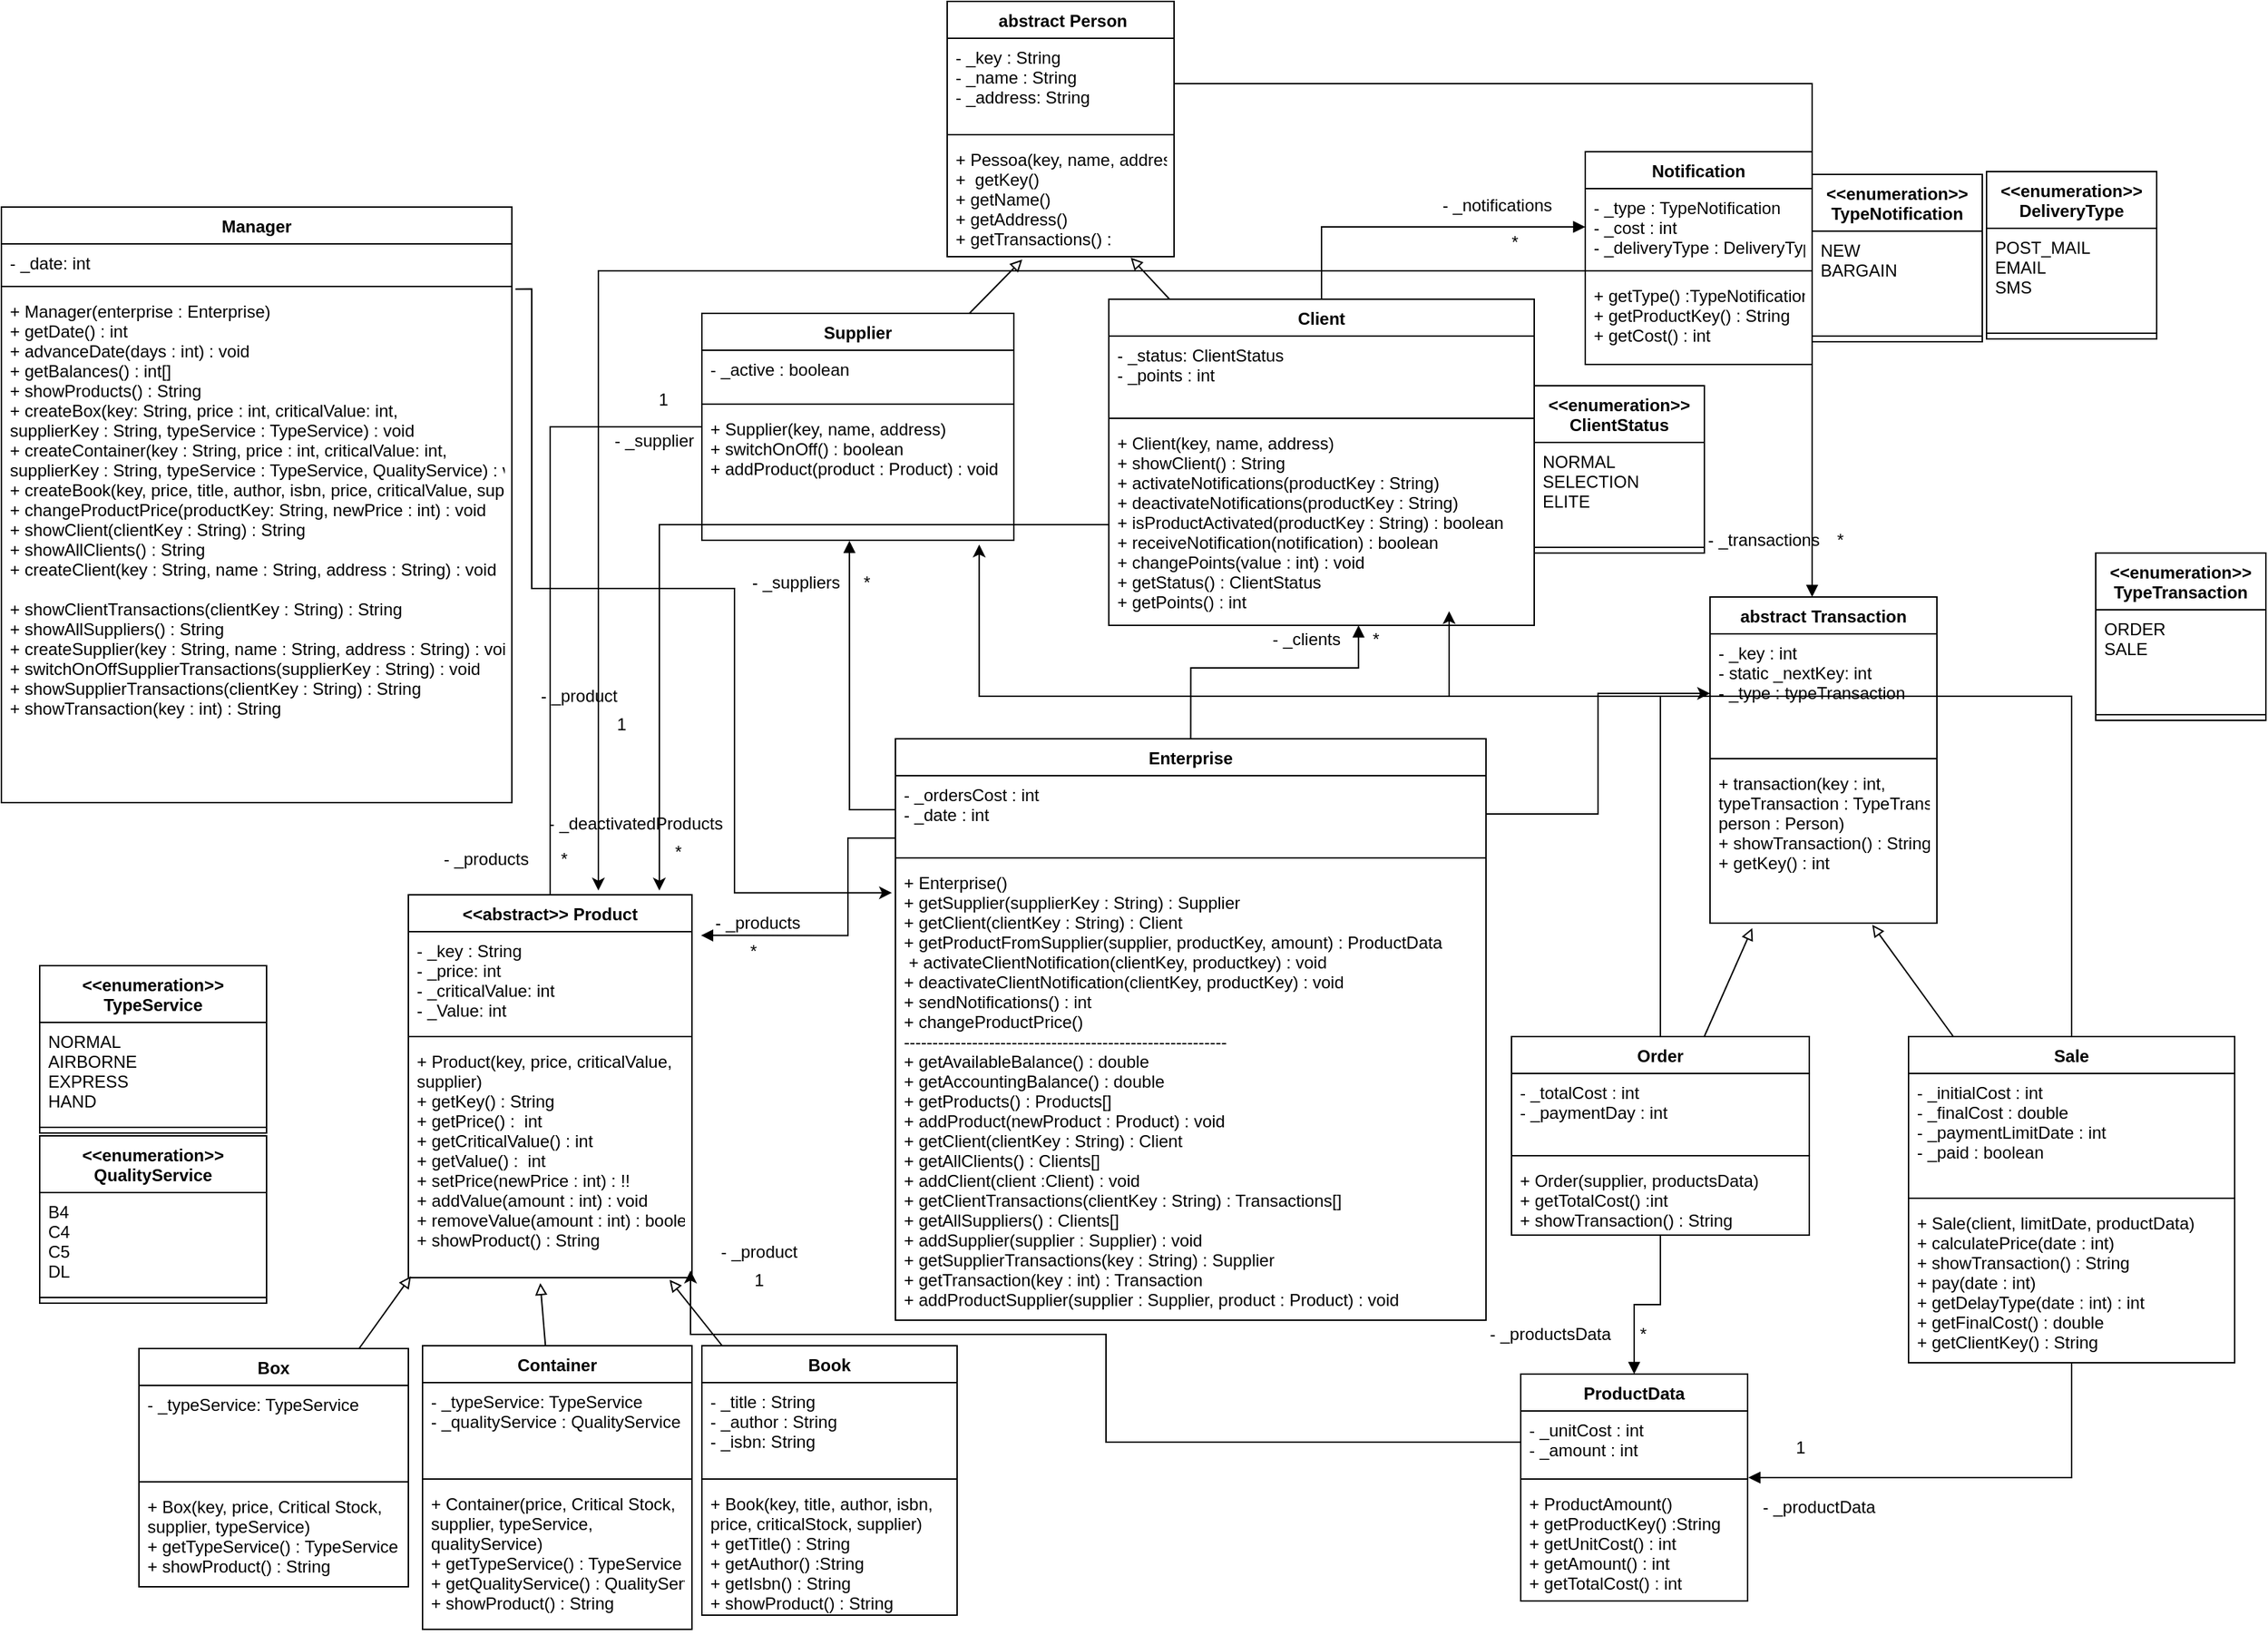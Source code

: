 <mxfile version="13.7.9" type="device"><diagram id="EQYF4I1X4P1AUObNPJkk" name="Page-1"><mxGraphModel dx="1808" dy="567" grid="1" gridSize="10" guides="1" tooltips="1" connect="1" arrows="1" fold="1" page="1" pageScale="1" pageWidth="827" pageHeight="1169" math="0" shadow="0"><root><mxCell id="0"/><mxCell id="1" parent="0"/><mxCell id="3t7KRFjinpWpxbeaoiPz-17" style="rounded=0;orthogonalLoop=1;jettySize=auto;html=1;entryX=0.009;entryY=0.994;entryDx=0;entryDy=0;entryPerimeter=0;endArrow=block;endFill=0;" parent="1" source="3t7KRFjinpWpxbeaoiPz-5" target="3t7KRFjinpWpxbeaoiPz-4" edge="1"><mxGeometry relative="1" as="geometry"/></mxCell><mxCell id="3t7KRFjinpWpxbeaoiPz-18" style="edgeStyle=none;rounded=0;orthogonalLoop=1;jettySize=auto;html=1;endArrow=block;endFill=0;entryX=0.465;entryY=1.023;entryDx=0;entryDy=0;entryPerimeter=0;" parent="1" source="3t7KRFjinpWpxbeaoiPz-9" target="3t7KRFjinpWpxbeaoiPz-4" edge="1"><mxGeometry relative="1" as="geometry"><mxPoint x="-460" y="851" as="targetPoint"/><Array as="points"/></mxGeometry></mxCell><mxCell id="3t7KRFjinpWpxbeaoiPz-19" style="edgeStyle=none;rounded=0;orthogonalLoop=1;jettySize=auto;html=1;entryX=0.921;entryY=1.009;entryDx=0;entryDy=0;entryPerimeter=0;endArrow=block;endFill=0;" parent="1" source="3t7KRFjinpWpxbeaoiPz-13" target="3t7KRFjinpWpxbeaoiPz-4" edge="1"><mxGeometry relative="1" as="geometry"/></mxCell><mxCell id="3t7KRFjinpWpxbeaoiPz-82" style="edgeStyle=none;rounded=0;orthogonalLoop=1;jettySize=auto;html=1;entryX=0.186;entryY=1.031;entryDx=0;entryDy=0;entryPerimeter=0;endArrow=block;endFill=0;" parent="1" source="3t7KRFjinpWpxbeaoiPz-74" target="3t7KRFjinpWpxbeaoiPz-73" edge="1"><mxGeometry relative="1" as="geometry"/></mxCell><mxCell id="3t7KRFjinpWpxbeaoiPz-83" style="edgeStyle=none;rounded=0;orthogonalLoop=1;jettySize=auto;html=1;entryX=0.715;entryY=1.01;entryDx=0;entryDy=0;entryPerimeter=0;endArrow=block;endFill=0;" parent="1" source="3t7KRFjinpWpxbeaoiPz-78" target="3t7KRFjinpWpxbeaoiPz-73" edge="1"><mxGeometry relative="1" as="geometry"/></mxCell><mxCell id="3t7KRFjinpWpxbeaoiPz-91" style="edgeStyle=orthogonalEdgeStyle;rounded=0;orthogonalLoop=1;jettySize=auto;html=1;endArrow=block;endFill=1;" parent="1" source="3t7KRFjinpWpxbeaoiPz-78" edge="1"><mxGeometry relative="1" as="geometry"><Array as="points"><mxPoint x="633" y="1041"/></Array><mxPoint x="405" y="1041" as="targetPoint"/></mxGeometry></mxCell><mxCell id="3t7KRFjinpWpxbeaoiPz-108" style="edgeStyle=none;rounded=0;orthogonalLoop=1;jettySize=auto;html=1;entryX=0.809;entryY=1.008;entryDx=0;entryDy=0;entryPerimeter=0;endArrow=block;endFill=0;" parent="1" source="3t7KRFjinpWpxbeaoiPz-103" target="3t7KRFjinpWpxbeaoiPz-97" edge="1"><mxGeometry relative="1" as="geometry"/></mxCell><mxCell id="3t7KRFjinpWpxbeaoiPz-107" style="rounded=0;orthogonalLoop=1;jettySize=auto;html=1;endArrow=block;endFill=0;entryX=0.331;entryY=1.025;entryDx=0;entryDy=0;entryPerimeter=0;" parent="1" source="3t7KRFjinpWpxbeaoiPz-98" target="3t7KRFjinpWpxbeaoiPz-97" edge="1"><mxGeometry relative="1" as="geometry"><mxPoint x="-3" y="180" as="targetPoint"/></mxGeometry></mxCell><mxCell id="3t7KRFjinpWpxbeaoiPz-111" style="edgeStyle=orthogonalEdgeStyle;rounded=0;orthogonalLoop=1;jettySize=auto;html=1;entryX=0.5;entryY=0;entryDx=0;entryDy=0;endArrow=none;endFill=0;" parent="1" source="3t7KRFjinpWpxbeaoiPz-98" target="3t7KRFjinpWpxbeaoiPz-1" edge="1"><mxGeometry relative="1" as="geometry"/></mxCell><mxCell id="3t7KRFjinpWpxbeaoiPz-109" style="edgeStyle=orthogonalEdgeStyle;rounded=0;orthogonalLoop=1;jettySize=auto;html=1;endArrow=block;endFill=1;" parent="1" source="3t7KRFjinpWpxbeaoiPz-95" target="3t7KRFjinpWpxbeaoiPz-70" edge="1"><mxGeometry relative="1" as="geometry"><Array as="points"><mxPoint x="450" y="58"/></Array></mxGeometry></mxCell><mxCell id="3t7KRFjinpWpxbeaoiPz-119" style="edgeStyle=orthogonalEdgeStyle;rounded=0;orthogonalLoop=1;jettySize=auto;html=1;endArrow=block;endFill=1;entryX=0.473;entryY=1.004;entryDx=0;entryDy=0;entryPerimeter=0;" parent="1" source="3t7KRFjinpWpxbeaoiPz-114" target="3t7KRFjinpWpxbeaoiPz-101" edge="1"><mxGeometry relative="1" as="geometry"><mxPoint x="-230" y="430" as="targetPoint"/><Array as="points"><mxPoint x="-229" y="570"/></Array></mxGeometry></mxCell><mxCell id="3t7KRFjinpWpxbeaoiPz-118" style="edgeStyle=orthogonalEdgeStyle;rounded=0;orthogonalLoop=1;jettySize=auto;html=1;entryX=1.032;entryY=0.038;entryDx=0;entryDy=0;entryPerimeter=0;endArrow=block;endFill=1;" parent="1" source="3t7KRFjinpWpxbeaoiPz-115" target="3t7KRFjinpWpxbeaoiPz-2" edge="1"><mxGeometry relative="1" as="geometry"><Array as="points"><mxPoint x="-230" y="590"/><mxPoint x="-230" y="659"/></Array></mxGeometry></mxCell><mxCell id="3t7KRFjinpWpxbeaoiPz-121" value="- _transactions" style="text;html=1;align=center;verticalAlign=middle;whiteSpace=wrap;rounded=0;" parent="1" vertex="1"><mxGeometry x="370" y="370" width="92" height="20" as="geometry"/></mxCell><mxCell id="3t7KRFjinpWpxbeaoiPz-122" value="*" style="text;html=1;align=center;verticalAlign=middle;whiteSpace=wrap;rounded=0;" parent="1" vertex="1"><mxGeometry x="450" y="370" width="40" height="20" as="geometry"/></mxCell><mxCell id="d9IwcfmlDFXKWi8wQBEs-6" style="edgeStyle=orthogonalEdgeStyle;rounded=0;orthogonalLoop=1;jettySize=auto;html=1;entryX=0.67;entryY=-0.011;entryDx=0;entryDy=0;entryPerimeter=0;" parent="1" source="3cLDtT19CztppU9Ph1Qv-23" target="3t7KRFjinpWpxbeaoiPz-1" edge="1"><mxGeometry relative="1" as="geometry"><Array as="points"><mxPoint x="-406" y="190"/></Array></mxGeometry></mxCell><mxCell id="3t7KRFjinpWpxbeaoiPz-103" value="Client" style="swimlane;fontStyle=1;align=center;verticalAlign=top;childLayout=stackLayout;horizontal=1;startSize=26;horizontalStack=0;resizeParent=1;resizeParentMax=0;resizeLast=0;collapsible=1;marginBottom=0;" parent="1" vertex="1"><mxGeometry x="-46" y="210" width="300" height="230" as="geometry"/></mxCell><mxCell id="3t7KRFjinpWpxbeaoiPz-104" value="- _status: ClientStatus&#10;- _points : int" style="text;align=left;verticalAlign=top;spacingLeft=4;spacingRight=4;overflow=hidden;rotatable=0;points=[[0,0.5],[1,0.5]];portConstraint=eastwest;" parent="3t7KRFjinpWpxbeaoiPz-103" vertex="1"><mxGeometry y="26" width="300" height="54" as="geometry"/></mxCell><mxCell id="3t7KRFjinpWpxbeaoiPz-105" value="" style="line;strokeWidth=1;align=left;verticalAlign=middle;spacingTop=-1;spacingLeft=3;spacingRight=3;rotatable=0;labelPosition=right;points=[];portConstraint=eastwest;" parent="3t7KRFjinpWpxbeaoiPz-103" vertex="1"><mxGeometry y="80" width="300" height="8" as="geometry"/></mxCell><mxCell id="3t7KRFjinpWpxbeaoiPz-106" value="+ Client(key, name, address)&#10;+ showClient() : String&#10;+ activateNotifications(productKey : String)&#10;+ deactivateNotifications(productKey : String)&#10;+ isProductActivated(productKey : String) : boolean&#10;+ receiveNotification(notification) : boolean&#10;+ changePoints(value : int) : void&#10;+ getStatus() : ClientStatus&#10;+ getPoints() : int" style="text;align=left;verticalAlign=top;spacingLeft=4;spacingRight=4;overflow=hidden;rotatable=0;points=[[0,0.5],[1,0.5]];portConstraint=eastwest;" parent="3t7KRFjinpWpxbeaoiPz-103" vertex="1"><mxGeometry y="88" width="300" height="142" as="geometry"/></mxCell><mxCell id="aCNJZWBzZeGRf5Xd8uQX-15" value="&lt;&lt;enumeration&gt;&gt;&#10;ClientStatus&#10;" style="swimlane;fontStyle=1;align=center;verticalAlign=top;childLayout=stackLayout;horizontal=1;startSize=40;horizontalStack=0;resizeParent=1;resizeParentMax=0;resizeLast=0;collapsible=1;marginBottom=0;" parent="1" vertex="1"><mxGeometry x="254" y="271" width="120" height="118" as="geometry"/></mxCell><mxCell id="aCNJZWBzZeGRf5Xd8uQX-16" value="NORMAL&#10;SELECTION&#10;ELITE" style="text;strokeColor=none;fillColor=none;align=left;verticalAlign=top;spacingLeft=4;spacingRight=4;overflow=hidden;rotatable=0;points=[[0,0.5],[1,0.5]];portConstraint=eastwest;" parent="aCNJZWBzZeGRf5Xd8uQX-15" vertex="1"><mxGeometry y="40" width="120" height="70" as="geometry"/></mxCell><mxCell id="aCNJZWBzZeGRf5Xd8uQX-17" value="" style="line;strokeWidth=1;fillColor=none;align=left;verticalAlign=middle;spacingTop=-1;spacingLeft=3;spacingRight=3;rotatable=0;labelPosition=right;points=[];portConstraint=eastwest;" parent="aCNJZWBzZeGRf5Xd8uQX-15" vertex="1"><mxGeometry y="110" width="120" height="8" as="geometry"/></mxCell><mxCell id="3t7KRFjinpWpxbeaoiPz-94" value=" abstract Person" style="swimlane;fontStyle=1;align=center;verticalAlign=top;childLayout=stackLayout;horizontal=1;startSize=26;horizontalStack=0;resizeParent=1;resizeParentMax=0;resizeLast=0;collapsible=1;marginBottom=0;" parent="1" vertex="1"><mxGeometry x="-160" width="160" height="180" as="geometry"/></mxCell><mxCell id="3t7KRFjinpWpxbeaoiPz-95" value="- _key : String&#10;- _name : String&#10;- _address: String" style="text;align=left;verticalAlign=top;spacingLeft=4;spacingRight=4;overflow=hidden;rotatable=0;points=[[0,0.5],[1,0.5]];portConstraint=eastwest;" parent="3t7KRFjinpWpxbeaoiPz-94" vertex="1"><mxGeometry y="26" width="160" height="64" as="geometry"/></mxCell><mxCell id="3t7KRFjinpWpxbeaoiPz-96" value="" style="line;strokeWidth=1;align=left;verticalAlign=middle;spacingTop=-1;spacingLeft=3;spacingRight=3;rotatable=0;labelPosition=right;points=[];portConstraint=eastwest;" parent="3t7KRFjinpWpxbeaoiPz-94" vertex="1"><mxGeometry y="90" width="160" height="8" as="geometry"/></mxCell><mxCell id="3t7KRFjinpWpxbeaoiPz-97" value="+ Pessoa(key, name, address)&#10;+  getKey()&#10;+ getName()&#10;+ getAddress()&#10;+ getTransactions() :" style="text;align=left;verticalAlign=top;spacingLeft=4;spacingRight=4;overflow=hidden;rotatable=0;points=[[0,0.5],[1,0.5]];portConstraint=eastwest;" parent="3t7KRFjinpWpxbeaoiPz-94" vertex="1"><mxGeometry y="98" width="160" height="82" as="geometry"/></mxCell><mxCell id="aCNJZWBzZeGRf5Xd8uQX-1" value="Manager" style="swimlane;fontStyle=1;align=center;verticalAlign=top;childLayout=stackLayout;horizontal=1;startSize=26;horizontalStack=0;resizeParent=1;resizeParentMax=0;resizeLast=0;collapsible=1;marginBottom=0;" parent="1" vertex="1"><mxGeometry x="-827" y="145" width="360" height="420" as="geometry"/></mxCell><mxCell id="aCNJZWBzZeGRf5Xd8uQX-2" value="- _date: int" style="text;strokeColor=none;fillColor=none;align=left;verticalAlign=top;spacingLeft=4;spacingRight=4;overflow=hidden;rotatable=0;points=[[0,0.5],[1,0.5]];portConstraint=eastwest;" parent="aCNJZWBzZeGRf5Xd8uQX-1" vertex="1"><mxGeometry y="26" width="360" height="26" as="geometry"/></mxCell><mxCell id="aCNJZWBzZeGRf5Xd8uQX-3" value="" style="line;strokeWidth=1;fillColor=none;align=left;verticalAlign=middle;spacingTop=-1;spacingLeft=3;spacingRight=3;rotatable=0;labelPosition=right;points=[];portConstraint=eastwest;" parent="aCNJZWBzZeGRf5Xd8uQX-1" vertex="1"><mxGeometry y="52" width="360" height="8" as="geometry"/></mxCell><mxCell id="aCNJZWBzZeGRf5Xd8uQX-4" value="+ Manager(enterprise : Enterprise)&#10;+ getDate() : int&#10;+ advanceDate(days : int) : void&#10;+ getBalances() : int[]&#10;+ showProducts() : String&#10;+ createBox(key: String, price : int, criticalValue: int, &#10;supplierKey : String, typeService : TypeService) : void&#10;+ createContainer(key : String, price : int, criticalValue: int, &#10;supplierKey : String, typeService : TypeService, QualityService) : void&#10;+ createBook(key, price, title, author, isbn, price, criticalValue, supplierKey) : void&#10;+ changeProductPrice(productKey: String, newPrice : int) : void&#10;+ showClient(clientKey : String) : String&#10;+ showAllClients() : String&#10;+ createClient(key : String, name : String, address : String) : void&#10;&#10;+ showClientTransactions(clientKey : String) : String&#10;+ showAllSuppliers() : String &#10;+ createSupplier(key : String, name : String, address : String) : void&#10;+ switchOnOffSupplierTransactions(supplierKey : String) : void&#10;+ showSupplierTransactions(clientKey : String) : String&#10;+ showTransaction(key : int) : String&#10;&#10; &#10;&#10;" style="text;strokeColor=none;fillColor=none;align=left;verticalAlign=top;spacingLeft=4;spacingRight=4;overflow=hidden;rotatable=0;points=[[0,0.5],[1,0.5]];portConstraint=eastwest;" parent="aCNJZWBzZeGRf5Xd8uQX-1" vertex="1"><mxGeometry y="60" width="360" height="360" as="geometry"/></mxCell><mxCell id="3cLDtT19CztppU9Ph1Qv-23" value="Notification" style="swimlane;fontStyle=1;align=center;verticalAlign=top;childLayout=stackLayout;horizontal=1;startSize=26;horizontalStack=0;resizeParent=1;resizeParentMax=0;resizeLast=0;collapsible=1;marginBottom=0;" parent="1" vertex="1"><mxGeometry x="290" y="106" width="160" height="150" as="geometry"/></mxCell><mxCell id="3cLDtT19CztppU9Ph1Qv-24" value="- _type : TypeNotification &#10;- _cost : int&#10;- _deliveryType : DeliveryType" style="text;align=left;verticalAlign=top;spacingLeft=4;spacingRight=4;overflow=hidden;rotatable=0;points=[[0,0.5],[1,0.5]];portConstraint=eastwest;" parent="3cLDtT19CztppU9Ph1Qv-23" vertex="1"><mxGeometry y="26" width="160" height="54" as="geometry"/></mxCell><mxCell id="3cLDtT19CztppU9Ph1Qv-25" value="" style="line;strokeWidth=1;align=left;verticalAlign=middle;spacingTop=-1;spacingLeft=3;spacingRight=3;rotatable=0;labelPosition=right;points=[];portConstraint=eastwest;" parent="3cLDtT19CztppU9Ph1Qv-23" vertex="1"><mxGeometry y="80" width="160" height="8" as="geometry"/></mxCell><mxCell id="3cLDtT19CztppU9Ph1Qv-26" value="+ getType() :TypeNotification&#10;+ getProductKey() : String&#10;+ getCost() : int " style="text;align=left;verticalAlign=top;spacingLeft=4;spacingRight=4;overflow=hidden;rotatable=0;points=[[0,0.5],[1,0.5]];portConstraint=eastwest;" parent="3cLDtT19CztppU9Ph1Qv-23" vertex="1"><mxGeometry y="88" width="160" height="62" as="geometry"/></mxCell><mxCell id="d9IwcfmlDFXKWi8wQBEs-9" value="&lt;&lt;enumeration&gt;&gt;&#10;TypeNotification&#10;" style="swimlane;fontStyle=1;align=center;verticalAlign=top;childLayout=stackLayout;horizontal=1;startSize=40;horizontalStack=0;resizeParent=1;resizeParentMax=0;resizeLast=0;collapsible=1;marginBottom=0;" parent="1" vertex="1"><mxGeometry x="450" y="122" width="120" height="118" as="geometry"/></mxCell><mxCell id="d9IwcfmlDFXKWi8wQBEs-10" value="NEW&#10;BARGAIN" style="text;strokeColor=none;fillColor=none;align=left;verticalAlign=top;spacingLeft=4;spacingRight=4;overflow=hidden;rotatable=0;points=[[0,0.5],[1,0.5]];portConstraint=eastwest;" parent="d9IwcfmlDFXKWi8wQBEs-9" vertex="1"><mxGeometry y="40" width="120" height="70" as="geometry"/></mxCell><mxCell id="d9IwcfmlDFXKWi8wQBEs-11" value="" style="line;strokeWidth=1;fillColor=none;align=left;verticalAlign=middle;spacingTop=-1;spacingLeft=3;spacingRight=3;rotatable=0;labelPosition=right;points=[];portConstraint=eastwest;" parent="d9IwcfmlDFXKWi8wQBEs-9" vertex="1"><mxGeometry y="110" width="120" height="8" as="geometry"/></mxCell><mxCell id="d9IwcfmlDFXKWi8wQBEs-12" value="&lt;&lt;enumeration&gt;&gt;&#10;DeliveryType&#10;" style="swimlane;fontStyle=1;align=center;verticalAlign=top;childLayout=stackLayout;horizontal=1;startSize=40;horizontalStack=0;resizeParent=1;resizeParentMax=0;resizeLast=0;collapsible=1;marginBottom=0;" parent="1" vertex="1"><mxGeometry x="573" y="120" width="120" height="118" as="geometry"/></mxCell><mxCell id="d9IwcfmlDFXKWi8wQBEs-13" value="POST_MAIL&#10;EMAIL&#10;SMS" style="text;strokeColor=none;fillColor=none;align=left;verticalAlign=top;spacingLeft=4;spacingRight=4;overflow=hidden;rotatable=0;points=[[0,0.5],[1,0.5]];portConstraint=eastwest;" parent="d9IwcfmlDFXKWi8wQBEs-12" vertex="1"><mxGeometry y="40" width="120" height="70" as="geometry"/></mxCell><mxCell id="d9IwcfmlDFXKWi8wQBEs-14" value="" style="line;strokeWidth=1;fillColor=none;align=left;verticalAlign=middle;spacingTop=-1;spacingLeft=3;spacingRight=3;rotatable=0;labelPosition=right;points=[];portConstraint=eastwest;" parent="d9IwcfmlDFXKWi8wQBEs-12" vertex="1"><mxGeometry y="110" width="120" height="8" as="geometry"/></mxCell><mxCell id="3t7KRFjinpWpxbeaoiPz-123" value="- _productData" style="text;html=1;align=center;verticalAlign=middle;whiteSpace=wrap;rounded=0;" parent="1" vertex="1"><mxGeometry x="410" y="1052" width="90" height="20" as="geometry"/></mxCell><mxCell id="3t7KRFjinpWpxbeaoiPz-124" value="1" style="text;html=1;align=center;verticalAlign=middle;whiteSpace=wrap;rounded=0;" parent="1" vertex="1"><mxGeometry x="422" y="1010" width="40" height="20" as="geometry"/></mxCell><mxCell id="3t7KRFjinpWpxbeaoiPz-125" value="- _productsData" style="text;html=1;align=center;verticalAlign=middle;whiteSpace=wrap;rounded=0;" parent="1" vertex="1"><mxGeometry x="220" y="930" width="90.5" height="20" as="geometry"/></mxCell><mxCell id="3t7KRFjinpWpxbeaoiPz-126" value="*" style="text;html=1;align=center;verticalAlign=middle;whiteSpace=wrap;rounded=0;" parent="1" vertex="1"><mxGeometry x="310.5" y="930" width="40" height="20" as="geometry"/></mxCell><mxCell id="3t7KRFjinpWpxbeaoiPz-129" value="- _products" style="text;html=1;align=center;verticalAlign=middle;whiteSpace=wrap;rounded=0;" parent="1" vertex="1"><mxGeometry x="-520" y="595" width="70" height="20" as="geometry"/></mxCell><mxCell id="3t7KRFjinpWpxbeaoiPz-130" value="*" style="text;html=1;align=center;verticalAlign=middle;whiteSpace=wrap;rounded=0;" parent="1" vertex="1"><mxGeometry x="-450" y="595" width="40" height="20" as="geometry"/></mxCell><mxCell id="3t7KRFjinpWpxbeaoiPz-131" value="- _supplier" style="text;html=1;align=center;verticalAlign=middle;whiteSpace=wrap;rounded=0;" parent="1" vertex="1"><mxGeometry x="-410" y="300" width="87" height="20" as="geometry"/></mxCell><mxCell id="3t7KRFjinpWpxbeaoiPz-132" value="1" style="text;html=1;align=center;verticalAlign=middle;whiteSpace=wrap;rounded=0;" parent="1" vertex="1"><mxGeometry x="-380" y="271" width="40" height="20" as="geometry"/></mxCell><mxCell id="3t7KRFjinpWpxbeaoiPz-137" value="- _suppliers" style="text;html=1;align=center;verticalAlign=middle;whiteSpace=wrap;rounded=0;" parent="1" vertex="1"><mxGeometry x="-310" y="400" width="87" height="20" as="geometry"/></mxCell><mxCell id="3t7KRFjinpWpxbeaoiPz-138" value="*" style="text;html=1;align=center;verticalAlign=middle;whiteSpace=wrap;rounded=0;" parent="1" vertex="1"><mxGeometry x="-260" y="400" width="87" height="20" as="geometry"/></mxCell><mxCell id="3t7KRFjinpWpxbeaoiPz-139" value="- _products" style="text;html=1;align=center;verticalAlign=middle;whiteSpace=wrap;rounded=0;" parent="1" vertex="1"><mxGeometry x="-337" y="640" width="87" height="20" as="geometry"/></mxCell><mxCell id="3t7KRFjinpWpxbeaoiPz-140" value="*" style="text;html=1;align=center;verticalAlign=middle;whiteSpace=wrap;rounded=0;" parent="1" vertex="1"><mxGeometry x="-340" y="660" width="87" height="20" as="geometry"/></mxCell><mxCell id="3t7KRFjinpWpxbeaoiPz-141" value="- _clients" style="text;html=1;align=center;verticalAlign=middle;whiteSpace=wrap;rounded=0;" parent="1" vertex="1"><mxGeometry x="50" y="440" width="87" height="20" as="geometry"/></mxCell><mxCell id="3t7KRFjinpWpxbeaoiPz-142" value="*" style="text;html=1;align=center;verticalAlign=middle;whiteSpace=wrap;rounded=0;" parent="1" vertex="1"><mxGeometry x="99" y="440" width="87" height="20" as="geometry"/></mxCell><mxCell id="3t7KRFjinpWpxbeaoiPz-1" value="&lt;&lt;abstract&gt;&gt; Product" style="swimlane;fontStyle=1;align=center;verticalAlign=top;childLayout=stackLayout;horizontal=1;startSize=26;horizontalStack=0;resizeParent=1;resizeParentMax=0;resizeLast=0;collapsible=1;marginBottom=0;" parent="1" vertex="1"><mxGeometry x="-540" y="630" width="200" height="270" as="geometry"/></mxCell><mxCell id="3t7KRFjinpWpxbeaoiPz-2" value="- _key : String&#10;- _price: int&#10;- _criticalValue: int&#10;- _Value: int" style="text;align=left;verticalAlign=top;spacingLeft=4;spacingRight=4;overflow=hidden;rotatable=0;points=[[0,0.5],[1,0.5]];portConstraint=eastwest;" parent="3t7KRFjinpWpxbeaoiPz-1" vertex="1"><mxGeometry y="26" width="200" height="70" as="geometry"/></mxCell><mxCell id="3t7KRFjinpWpxbeaoiPz-3" value="" style="line;strokeWidth=1;align=left;verticalAlign=middle;spacingTop=-1;spacingLeft=3;spacingRight=3;rotatable=0;labelPosition=right;points=[];portConstraint=eastwest;" parent="3t7KRFjinpWpxbeaoiPz-1" vertex="1"><mxGeometry y="96" width="200" height="8" as="geometry"/></mxCell><mxCell id="3t7KRFjinpWpxbeaoiPz-4" value="+ Product(key, price, criticalValue,&#10;supplier)&#10;+ getKey() : String&#10;+ getPrice() :  int&#10;+ getCriticalValue() : int&#10;+ getValue() :  int&#10;+ setPrice(newPrice : int) : !!&#10;+ addValue(amount : int) : void &#10;+ removeValue(amount : int) : boolean&#10;+ showProduct() : String" style="text;align=left;verticalAlign=top;spacingLeft=4;spacingRight=4;overflow=hidden;rotatable=0;points=[[0,0.5],[1,0.5]];portConstraint=eastwest;" parent="3t7KRFjinpWpxbeaoiPz-1" vertex="1"><mxGeometry y="104" width="200" height="166" as="geometry"/></mxCell><mxCell id="3t7KRFjinpWpxbeaoiPz-5" value="Box" style="swimlane;fontStyle=1;align=center;verticalAlign=top;childLayout=stackLayout;horizontal=1;startSize=26;horizontalStack=0;resizeParent=1;resizeParentMax=0;resizeLast=0;collapsible=1;marginBottom=0;" parent="1" vertex="1"><mxGeometry x="-730" y="950" width="190" height="168" as="geometry"/></mxCell><mxCell id="3t7KRFjinpWpxbeaoiPz-6" value="- _typeService: TypeService&#10;" style="text;align=left;verticalAlign=top;spacingLeft=4;spacingRight=4;overflow=hidden;rotatable=0;points=[[0,0.5],[1,0.5]];portConstraint=eastwest;" parent="3t7KRFjinpWpxbeaoiPz-5" vertex="1"><mxGeometry y="26" width="190" height="64" as="geometry"/></mxCell><mxCell id="3t7KRFjinpWpxbeaoiPz-7" value="" style="line;strokeWidth=1;align=left;verticalAlign=middle;spacingTop=-1;spacingLeft=3;spacingRight=3;rotatable=0;labelPosition=right;points=[];portConstraint=eastwest;" parent="3t7KRFjinpWpxbeaoiPz-5" vertex="1"><mxGeometry y="90" width="190" height="8" as="geometry"/></mxCell><mxCell id="3t7KRFjinpWpxbeaoiPz-8" value="+ Box(key, price, Critical Stock,&#10;supplier, typeService)&#10;+ getTypeService() : TypeService&#10;+ showProduct() : String" style="text;align=left;verticalAlign=top;spacingLeft=4;spacingRight=4;overflow=hidden;rotatable=0;points=[[0,0.5],[1,0.5]];portConstraint=eastwest;" parent="3t7KRFjinpWpxbeaoiPz-5" vertex="1"><mxGeometry y="98" width="190" height="70" as="geometry"/></mxCell><mxCell id="3t7KRFjinpWpxbeaoiPz-9" value="Container" style="swimlane;fontStyle=1;align=center;verticalAlign=top;childLayout=stackLayout;horizontal=1;startSize=26;horizontalStack=0;resizeParent=1;resizeParentMax=0;resizeLast=0;collapsible=1;marginBottom=0;" parent="1" vertex="1"><mxGeometry x="-530" y="948" width="190" height="200" as="geometry"/></mxCell><mxCell id="3t7KRFjinpWpxbeaoiPz-10" value="- _typeService: TypeService&#10;- _qualityService : QualityService " style="text;align=left;verticalAlign=top;spacingLeft=4;spacingRight=4;overflow=hidden;rotatable=0;points=[[0,0.5],[1,0.5]];portConstraint=eastwest;" parent="3t7KRFjinpWpxbeaoiPz-9" vertex="1"><mxGeometry y="26" width="190" height="64" as="geometry"/></mxCell><mxCell id="3t7KRFjinpWpxbeaoiPz-11" value="" style="line;strokeWidth=1;align=left;verticalAlign=middle;spacingTop=-1;spacingLeft=3;spacingRight=3;rotatable=0;labelPosition=right;points=[];portConstraint=eastwest;" parent="3t7KRFjinpWpxbeaoiPz-9" vertex="1"><mxGeometry y="90" width="190" height="8" as="geometry"/></mxCell><mxCell id="3t7KRFjinpWpxbeaoiPz-12" value="+ Container(price, Critical Stock,&#10;supplier, typeService, &#10;qualityService)&#10;+ getTypeService() : TypeService&#10;+ getQualityService() : QualityService&#10;+ showProduct() : String" style="text;align=left;verticalAlign=top;spacingLeft=4;spacingRight=4;overflow=hidden;rotatable=0;points=[[0,0.5],[1,0.5]];portConstraint=eastwest;" parent="3t7KRFjinpWpxbeaoiPz-9" vertex="1"><mxGeometry y="98" width="190" height="102" as="geometry"/></mxCell><mxCell id="3t7KRFjinpWpxbeaoiPz-13" value="Book" style="swimlane;fontStyle=1;align=center;verticalAlign=top;childLayout=stackLayout;horizontal=1;startSize=26;horizontalStack=0;resizeParent=1;resizeParentMax=0;resizeLast=0;collapsible=1;marginBottom=0;" parent="1" vertex="1"><mxGeometry x="-333" y="948" width="180" height="190" as="geometry"/></mxCell><mxCell id="3t7KRFjinpWpxbeaoiPz-14" value="- _title : String&#10;- _author : String&#10;- _isbn: String" style="text;align=left;verticalAlign=top;spacingLeft=4;spacingRight=4;overflow=hidden;rotatable=0;points=[[0,0.5],[1,0.5]];portConstraint=eastwest;" parent="3t7KRFjinpWpxbeaoiPz-13" vertex="1"><mxGeometry y="26" width="180" height="64" as="geometry"/></mxCell><mxCell id="3t7KRFjinpWpxbeaoiPz-15" value="" style="line;strokeWidth=1;align=left;verticalAlign=middle;spacingTop=-1;spacingLeft=3;spacingRight=3;rotatable=0;labelPosition=right;points=[];portConstraint=eastwest;" parent="3t7KRFjinpWpxbeaoiPz-13" vertex="1"><mxGeometry y="90" width="180" height="8" as="geometry"/></mxCell><mxCell id="3t7KRFjinpWpxbeaoiPz-16" value="+ Book(key, title, author, isbn,&#10;price, criticalStock, supplier)&#10;+ getTitle() : String&#10;+ getAuthor() :String&#10;+ getIsbn() : String&#10;+ showProduct() : String&#10; " style="text;align=left;verticalAlign=top;spacingLeft=4;spacingRight=4;overflow=hidden;rotatable=0;points=[[0,0.5],[1,0.5]];portConstraint=eastwest;" parent="3t7KRFjinpWpxbeaoiPz-13" vertex="1"><mxGeometry y="98" width="180" height="92" as="geometry"/></mxCell><mxCell id="3t7KRFjinpWpxbeaoiPz-70" value="abstract Transaction" style="swimlane;fontStyle=1;align=center;verticalAlign=top;childLayout=stackLayout;horizontal=1;startSize=26;horizontalStack=0;resizeParent=1;resizeParentMax=0;resizeLast=0;collapsible=1;marginBottom=0;" parent="1" vertex="1"><mxGeometry x="378" y="420" width="160" height="230" as="geometry"/></mxCell><mxCell id="3t7KRFjinpWpxbeaoiPz-71" value="- _key : int&#10;- static _nextKey: int&#10;- _type : typeTransaction&#10;" style="text;align=left;verticalAlign=top;spacingLeft=4;spacingRight=4;overflow=hidden;rotatable=0;points=[[0,0.5],[1,0.5]];portConstraint=eastwest;" parent="3t7KRFjinpWpxbeaoiPz-70" vertex="1"><mxGeometry y="26" width="160" height="84" as="geometry"/></mxCell><mxCell id="3t7KRFjinpWpxbeaoiPz-72" value="" style="line;strokeWidth=1;align=left;verticalAlign=middle;spacingTop=-1;spacingLeft=3;spacingRight=3;rotatable=0;labelPosition=right;points=[];portConstraint=eastwest;" parent="3t7KRFjinpWpxbeaoiPz-70" vertex="1"><mxGeometry y="110" width="160" height="8" as="geometry"/></mxCell><mxCell id="3t7KRFjinpWpxbeaoiPz-73" value="+ transaction(key : int,&#10;typeTransaction : TypeTransaction,&#10;person : Person)&#10;+ showTransaction() : String&#10;+ getKey() : int" style="text;align=left;verticalAlign=top;spacingLeft=4;spacingRight=4;overflow=hidden;rotatable=0;points=[[0,0.5],[1,0.5]];portConstraint=eastwest;" parent="3t7KRFjinpWpxbeaoiPz-70" vertex="1"><mxGeometry y="118" width="160" height="112" as="geometry"/></mxCell><mxCell id="d9IwcfmlDFXKWi8wQBEs-2" style="edgeStyle=orthogonalEdgeStyle;rounded=0;orthogonalLoop=1;jettySize=auto;html=1;" parent="1" source="3t7KRFjinpWpxbeaoiPz-78" edge="1"><mxGeometry relative="1" as="geometry"><mxPoint x="194" y="430" as="targetPoint"/><Array as="points"><mxPoint x="633" y="490"/><mxPoint x="194" y="490"/></Array></mxGeometry></mxCell><mxCell id="3t7KRFjinpWpxbeaoiPz-78" value="Sale" style="swimlane;fontStyle=1;align=center;verticalAlign=top;childLayout=stackLayout;horizontal=1;startSize=26;horizontalStack=0;resizeParent=1;resizeParentMax=0;resizeLast=0;collapsible=1;marginBottom=0;" parent="1" vertex="1"><mxGeometry x="518" y="730" width="230" height="230" as="geometry"/></mxCell><mxCell id="3t7KRFjinpWpxbeaoiPz-79" value="- _initialCost : int&#10;- _finalCost : double&#10;- _paymentLimitDate : int &#10;- _paid : boolean&#10;" style="text;align=left;verticalAlign=top;spacingLeft=4;spacingRight=4;overflow=hidden;rotatable=0;points=[[0,0.5],[1,0.5]];portConstraint=eastwest;" parent="3t7KRFjinpWpxbeaoiPz-78" vertex="1"><mxGeometry y="26" width="230" height="84" as="geometry"/></mxCell><mxCell id="3t7KRFjinpWpxbeaoiPz-80" value="" style="line;strokeWidth=1;align=left;verticalAlign=middle;spacingTop=-1;spacingLeft=3;spacingRight=3;rotatable=0;labelPosition=right;points=[];portConstraint=eastwest;" parent="3t7KRFjinpWpxbeaoiPz-78" vertex="1"><mxGeometry y="110" width="230" height="8" as="geometry"/></mxCell><mxCell id="3t7KRFjinpWpxbeaoiPz-81" value="+ Sale(client, limitDate, productData)&#10;+ calculatePrice(date : int)&#10;+ showTransaction() : String&#10;+ pay(date : int)&#10;+ getDelayType(date : int) : int&#10;+ getFinalCost() : double&#10;+ getClientKey() : String" style="text;align=left;verticalAlign=top;spacingLeft=4;spacingRight=4;overflow=hidden;rotatable=0;points=[[0,0.5],[1,0.5]];portConstraint=eastwest;" parent="3t7KRFjinpWpxbeaoiPz-78" vertex="1"><mxGeometry y="118" width="230" height="112" as="geometry"/></mxCell><mxCell id="3cLDtT19CztppU9Ph1Qv-32" style="edgeStyle=orthogonalEdgeStyle;rounded=0;orthogonalLoop=1;jettySize=auto;html=1;endArrow=block;endFill=1;" parent="1" source="3t7KRFjinpWpxbeaoiPz-74" target="3t7KRFjinpWpxbeaoiPz-85" edge="1"><mxGeometry relative="1" as="geometry"/></mxCell><mxCell id="d9IwcfmlDFXKWi8wQBEs-1" style="edgeStyle=orthogonalEdgeStyle;rounded=0;orthogonalLoop=1;jettySize=auto;html=1;entryX=0.889;entryY=1.033;entryDx=0;entryDy=0;entryPerimeter=0;" parent="1" source="3t7KRFjinpWpxbeaoiPz-74" target="3t7KRFjinpWpxbeaoiPz-101" edge="1"><mxGeometry relative="1" as="geometry"><Array as="points"><mxPoint x="343" y="490"/><mxPoint x="-137" y="490"/></Array></mxGeometry></mxCell><mxCell id="3t7KRFjinpWpxbeaoiPz-74" value="Order" style="swimlane;fontStyle=1;align=center;verticalAlign=top;childLayout=stackLayout;horizontal=1;startSize=26;horizontalStack=0;resizeParent=1;resizeParentMax=0;resizeLast=0;collapsible=1;marginBottom=0;" parent="1" vertex="1"><mxGeometry x="238" y="730" width="210" height="140" as="geometry"/></mxCell><mxCell id="3t7KRFjinpWpxbeaoiPz-75" value="- _totalCost : int&#10;- _paymentDay : int" style="text;align=left;verticalAlign=top;spacingLeft=4;spacingRight=4;overflow=hidden;rotatable=0;points=[[0,0.5],[1,0.5]];portConstraint=eastwest;" parent="3t7KRFjinpWpxbeaoiPz-74" vertex="1"><mxGeometry y="26" width="210" height="54" as="geometry"/></mxCell><mxCell id="3t7KRFjinpWpxbeaoiPz-76" value="" style="line;strokeWidth=1;align=left;verticalAlign=middle;spacingTop=-1;spacingLeft=3;spacingRight=3;rotatable=0;labelPosition=right;points=[];portConstraint=eastwest;" parent="3t7KRFjinpWpxbeaoiPz-74" vertex="1"><mxGeometry y="80" width="210" height="8" as="geometry"/></mxCell><mxCell id="3t7KRFjinpWpxbeaoiPz-77" value="+ Order(supplier, productsData)&#10;+ getTotalCost() :int&#10;+ showTransaction() : String&#10;" style="text;align=left;verticalAlign=top;spacingLeft=4;spacingRight=4;overflow=hidden;rotatable=0;points=[[0,0.5],[1,0.5]];portConstraint=eastwest;" parent="3t7KRFjinpWpxbeaoiPz-74" vertex="1"><mxGeometry y="88" width="210" height="52" as="geometry"/></mxCell><mxCell id="3t7KRFjinpWpxbeaoiPz-98" value="Supplier" style="swimlane;fontStyle=1;align=center;verticalAlign=top;childLayout=stackLayout;horizontal=1;startSize=26;horizontalStack=0;resizeParent=1;resizeParentMax=0;resizeLast=0;collapsible=1;marginBottom=0;" parent="1" vertex="1"><mxGeometry x="-333" y="220" width="220" height="160" as="geometry"/></mxCell><mxCell id="3t7KRFjinpWpxbeaoiPz-99" value="- _active : boolean&#10;" style="text;align=left;verticalAlign=top;spacingLeft=4;spacingRight=4;overflow=hidden;rotatable=0;points=[[0,0.5],[1,0.5]];portConstraint=eastwest;" parent="3t7KRFjinpWpxbeaoiPz-98" vertex="1"><mxGeometry y="26" width="220" height="34" as="geometry"/></mxCell><mxCell id="3t7KRFjinpWpxbeaoiPz-100" value="" style="line;strokeWidth=1;align=left;verticalAlign=middle;spacingTop=-1;spacingLeft=3;spacingRight=3;rotatable=0;labelPosition=right;points=[];portConstraint=eastwest;" parent="3t7KRFjinpWpxbeaoiPz-98" vertex="1"><mxGeometry y="60" width="220" height="8" as="geometry"/></mxCell><mxCell id="3t7KRFjinpWpxbeaoiPz-101" value="+ Supplier(key, name, address)&#10;+ switchOnOff() : boolean&#10;+ addProduct(product : Product) : void" style="text;align=left;verticalAlign=top;spacingLeft=4;spacingRight=4;overflow=hidden;rotatable=0;points=[[0,0.5],[1,0.5]];portConstraint=eastwest;" parent="3t7KRFjinpWpxbeaoiPz-98" vertex="1"><mxGeometry y="68" width="220" height="92" as="geometry"/></mxCell><mxCell id="3cLDtT19CztppU9Ph1Qv-34" style="edgeStyle=orthogonalEdgeStyle;rounded=0;orthogonalLoop=1;jettySize=auto;html=1;entryX=0;entryY=0.5;entryDx=0;entryDy=0;endArrow=block;endFill=1;" parent="1" source="3t7KRFjinpWpxbeaoiPz-103" target="3cLDtT19CztppU9Ph1Qv-24" edge="1"><mxGeometry relative="1" as="geometry"/></mxCell><mxCell id="3cLDtT19CztppU9Ph1Qv-35" style="edgeStyle=orthogonalEdgeStyle;rounded=0;orthogonalLoop=1;jettySize=auto;html=1;exitX=0.5;exitY=0;exitDx=0;exitDy=0;entryX=0.587;entryY=1;entryDx=0;entryDy=0;entryPerimeter=0;endArrow=block;endFill=1;" parent="1" source="3t7KRFjinpWpxbeaoiPz-114" target="3t7KRFjinpWpxbeaoiPz-106" edge="1"><mxGeometry relative="1" as="geometry"><Array as="points"><mxPoint x="12" y="470"/><mxPoint x="130" y="470"/></Array></mxGeometry></mxCell><mxCell id="3cLDtT19CztppU9Ph1Qv-31" value="- _notifications" style="text;html=1;align=center;verticalAlign=middle;whiteSpace=wrap;rounded=0;" parent="1" vertex="1"><mxGeometry x="186" y="134" width="84" height="20" as="geometry"/></mxCell><mxCell id="3t7KRFjinpWpxbeaoiPz-85" value="ProductData" style="swimlane;fontStyle=1;align=center;verticalAlign=top;childLayout=stackLayout;horizontal=1;startSize=26;horizontalStack=0;resizeParent=1;resizeParentMax=0;resizeLast=0;collapsible=1;marginBottom=0;" parent="1" vertex="1"><mxGeometry x="244.5" y="968" width="160" height="160" as="geometry"/></mxCell><mxCell id="3t7KRFjinpWpxbeaoiPz-86" value="- _unitCost : int&#10;- _amount : int" style="text;align=left;verticalAlign=top;spacingLeft=4;spacingRight=4;overflow=hidden;rotatable=0;points=[[0,0.5],[1,0.5]];portConstraint=eastwest;" parent="3t7KRFjinpWpxbeaoiPz-85" vertex="1"><mxGeometry y="26" width="160" height="44" as="geometry"/></mxCell><mxCell id="3t7KRFjinpWpxbeaoiPz-87" value="" style="line;strokeWidth=1;align=left;verticalAlign=middle;spacingTop=-1;spacingLeft=3;spacingRight=3;rotatable=0;labelPosition=right;points=[];portConstraint=eastwest;" parent="3t7KRFjinpWpxbeaoiPz-85" vertex="1"><mxGeometry y="70" width="160" height="8" as="geometry"/></mxCell><mxCell id="3t7KRFjinpWpxbeaoiPz-88" value="+ ProductAmount()&#10;+ getProductKey() :String&#10;+ getUnitCost() : int&#10;+ getAmount() : int&#10;+ getTotalCost() : int&#10;" style="text;align=left;verticalAlign=top;spacingLeft=4;spacingRight=4;overflow=hidden;rotatable=0;points=[[0,0.5],[1,0.5]];portConstraint=eastwest;" parent="3t7KRFjinpWpxbeaoiPz-85" vertex="1"><mxGeometry y="78" width="160" height="82" as="geometry"/></mxCell><mxCell id="uHjM4HYZ5HeGtdG1ugCP-1" value="*" style="text;html=1;align=center;verticalAlign=middle;resizable=0;points=[];autosize=1;" parent="1" vertex="1"><mxGeometry x="230" y="160" width="20" height="20" as="geometry"/></mxCell><mxCell id="5SwSWGMr1eD5kkQp83kG-1" style="edgeStyle=orthogonalEdgeStyle;rounded=0;orthogonalLoop=1;jettySize=auto;html=1;entryX=0.995;entryY=0.97;entryDx=0;entryDy=0;entryPerimeter=0;" parent="1" source="3t7KRFjinpWpxbeaoiPz-86" target="3t7KRFjinpWpxbeaoiPz-4" edge="1"><mxGeometry relative="1" as="geometry"><Array as="points"><mxPoint x="-48" y="1016"/><mxPoint x="-48" y="940"/><mxPoint x="-341" y="940"/></Array></mxGeometry></mxCell><mxCell id="5SwSWGMr1eD5kkQp83kG-2" value="- _product" style="text;html=1;align=center;verticalAlign=middle;resizable=0;points=[];autosize=1;" parent="1" vertex="1"><mxGeometry x="-328.5" y="872" width="70" height="20" as="geometry"/></mxCell><mxCell id="5SwSWGMr1eD5kkQp83kG-3" value="1" style="text;html=1;align=center;verticalAlign=middle;resizable=0;points=[];autosize=1;" parent="1" vertex="1"><mxGeometry x="-303.5" y="892" width="20" height="20" as="geometry"/></mxCell><mxCell id="aCNJZWBzZeGRf5Xd8uQX-5" style="edgeStyle=orthogonalEdgeStyle;rounded=0;orthogonalLoop=1;jettySize=auto;html=1;entryX=-0.006;entryY=0.064;entryDx=0;entryDy=0;entryPerimeter=0;exitX=1.007;exitY=-0.006;exitDx=0;exitDy=0;exitPerimeter=0;" parent="1" source="aCNJZWBzZeGRf5Xd8uQX-4" target="3t7KRFjinpWpxbeaoiPz-117" edge="1"><mxGeometry relative="1" as="geometry"><Array as="points"><mxPoint x="-453" y="414"/><mxPoint x="-310" y="414"/><mxPoint x="-310" y="628"/></Array></mxGeometry></mxCell><mxCell id="aCNJZWBzZeGRf5Xd8uQX-18" style="edgeStyle=orthogonalEdgeStyle;rounded=0;orthogonalLoop=1;jettySize=auto;html=1;entryX=0;entryY=0.5;entryDx=0;entryDy=0;" parent="1" source="3t7KRFjinpWpxbeaoiPz-115" target="3t7KRFjinpWpxbeaoiPz-71" edge="1"><mxGeometry relative="1" as="geometry"/></mxCell><mxCell id="aCNJZWBzZeGRf5Xd8uQX-8" value="&lt;&lt;enumeration&gt;&gt;&#10;TypeService&#10;" style="swimlane;fontStyle=1;align=center;verticalAlign=top;childLayout=stackLayout;horizontal=1;startSize=40;horizontalStack=0;resizeParent=1;resizeParentMax=0;resizeLast=0;collapsible=1;marginBottom=0;" parent="1" vertex="1"><mxGeometry x="-800" y="680" width="160" height="118" as="geometry"/></mxCell><mxCell id="aCNJZWBzZeGRf5Xd8uQX-9" value="NORMAL&#10;AIRBORNE&#10;EXPRESS&#10;HAND" style="text;strokeColor=none;fillColor=none;align=left;verticalAlign=top;spacingLeft=4;spacingRight=4;overflow=hidden;rotatable=0;points=[[0,0.5],[1,0.5]];portConstraint=eastwest;" parent="aCNJZWBzZeGRf5Xd8uQX-8" vertex="1"><mxGeometry y="40" width="160" height="70" as="geometry"/></mxCell><mxCell id="aCNJZWBzZeGRf5Xd8uQX-10" value="" style="line;strokeWidth=1;fillColor=none;align=left;verticalAlign=middle;spacingTop=-1;spacingLeft=3;spacingRight=3;rotatable=0;labelPosition=right;points=[];portConstraint=eastwest;" parent="aCNJZWBzZeGRf5Xd8uQX-8" vertex="1"><mxGeometry y="110" width="160" height="8" as="geometry"/></mxCell><mxCell id="aCNJZWBzZeGRf5Xd8uQX-12" value="&lt;&lt;enumeration&gt;&gt;&#10;QualityService&#10;" style="swimlane;fontStyle=1;align=center;verticalAlign=top;childLayout=stackLayout;horizontal=1;startSize=40;horizontalStack=0;resizeParent=1;resizeParentMax=0;resizeLast=0;collapsible=1;marginBottom=0;" parent="1" vertex="1"><mxGeometry x="-800" y="800" width="160" height="118" as="geometry"/></mxCell><mxCell id="aCNJZWBzZeGRf5Xd8uQX-13" value="B4&#10;C4&#10;C5&#10;DL" style="text;strokeColor=none;fillColor=none;align=left;verticalAlign=top;spacingLeft=4;spacingRight=4;overflow=hidden;rotatable=0;points=[[0,0.5],[1,0.5]];portConstraint=eastwest;" parent="aCNJZWBzZeGRf5Xd8uQX-12" vertex="1"><mxGeometry y="40" width="160" height="70" as="geometry"/></mxCell><mxCell id="aCNJZWBzZeGRf5Xd8uQX-14" value="" style="line;strokeWidth=1;fillColor=none;align=left;verticalAlign=middle;spacingTop=-1;spacingLeft=3;spacingRight=3;rotatable=0;labelPosition=right;points=[];portConstraint=eastwest;" parent="aCNJZWBzZeGRf5Xd8uQX-12" vertex="1"><mxGeometry y="110" width="160" height="8" as="geometry"/></mxCell><mxCell id="d9IwcfmlDFXKWi8wQBEs-3" style="edgeStyle=orthogonalEdgeStyle;rounded=0;orthogonalLoop=1;jettySize=auto;html=1;entryX=0.885;entryY=-0.011;entryDx=0;entryDy=0;entryPerimeter=0;" parent="1" source="3t7KRFjinpWpxbeaoiPz-106" target="3t7KRFjinpWpxbeaoiPz-1" edge="1"><mxGeometry relative="1" as="geometry"/></mxCell><mxCell id="d9IwcfmlDFXKWi8wQBEs-4" value="&lt;span style=&quot;text-align: left&quot;&gt;- _deactivatedProducts&lt;/span&gt;" style="text;html=1;align=center;verticalAlign=middle;resizable=0;points=[];autosize=1;" parent="1" vertex="1"><mxGeometry x="-450" y="570" width="140" height="20" as="geometry"/></mxCell><mxCell id="d9IwcfmlDFXKWi8wQBEs-5" value="*" style="text;html=1;align=center;verticalAlign=middle;resizable=0;points=[];autosize=1;" parent="1" vertex="1"><mxGeometry x="-360" y="590" width="20" height="20" as="geometry"/></mxCell><mxCell id="d9IwcfmlDFXKWi8wQBEs-7" value="- _product" style="text;html=1;align=center;verticalAlign=middle;resizable=0;points=[];autosize=1;" parent="1" vertex="1"><mxGeometry x="-455" y="480" width="70" height="20" as="geometry"/></mxCell><mxCell id="d9IwcfmlDFXKWi8wQBEs-8" value="1" style="text;html=1;align=center;verticalAlign=middle;resizable=0;points=[];autosize=1;" parent="1" vertex="1"><mxGeometry x="-400" y="500" width="20" height="20" as="geometry"/></mxCell><mxCell id="3t7KRFjinpWpxbeaoiPz-114" value="Enterprise" style="swimlane;fontStyle=1;align=center;verticalAlign=top;childLayout=stackLayout;horizontal=1;startSize=26;horizontalStack=0;resizeParent=1;resizeParentMax=0;resizeLast=0;collapsible=1;marginBottom=0;" parent="1" vertex="1"><mxGeometry x="-196.5" y="520" width="416.5" height="410" as="geometry"/></mxCell><mxCell id="3t7KRFjinpWpxbeaoiPz-115" value="- _ordersCost : int&#10;- _date : int " style="text;align=left;verticalAlign=top;spacingLeft=4;spacingRight=4;overflow=hidden;rotatable=0;points=[[0,0.5],[1,0.5]];portConstraint=eastwest;" parent="3t7KRFjinpWpxbeaoiPz-114" vertex="1"><mxGeometry y="26" width="416.5" height="54" as="geometry"/></mxCell><mxCell id="3t7KRFjinpWpxbeaoiPz-116" value="" style="line;strokeWidth=1;align=left;verticalAlign=middle;spacingTop=-1;spacingLeft=3;spacingRight=3;rotatable=0;labelPosition=right;points=[];portConstraint=eastwest;" parent="3t7KRFjinpWpxbeaoiPz-114" vertex="1"><mxGeometry y="80" width="416.5" height="8" as="geometry"/></mxCell><mxCell id="3t7KRFjinpWpxbeaoiPz-117" value="+ Enterprise()&#10;+ getSupplier(supplierKey : String) : Supplier&#10;+ getClient(clientKey : String) : Client&#10;+ getProductFromSupplier(supplier, productKey, amount) : ProductData&#10; + activateClientNotification(clientKey, productkey) : void&#10;+ deactivateClientNotification(clientKey, productKey) : void&#10;+ sendNotifications() : int&#10;+ changeProductPrice()&#10;---------------------------------------------------------&#10;+ getAvailableBalance() : double&#10;+ getAccountingBalance() : double&#10;+ getProducts() : Products[]&#10;+ addProduct(newProduct : Product) : void&#10;+ getClient(clientKey : String) : Client&#10;+ getAllClients() : Clients[]&#10;+ addClient(client :Client) : void&#10;+ getClientTransactions(clientKey : String) : Transactions[]&#10;+ getAllSuppliers() : Clients[]&#10;+ addSupplier(supplier : Supplier) : void&#10;+ getSupplierTransactions(key : String) : Supplier&#10;+ getTransaction(key : int) : Transaction&#10;+ addProductSupplier(supplier : Supplier, product : Product) : void&#10;&#10; " style="text;align=left;verticalAlign=top;spacingLeft=4;spacingRight=4;overflow=hidden;rotatable=0;points=[[0,0.5],[1,0.5]];portConstraint=eastwest;" parent="3t7KRFjinpWpxbeaoiPz-114" vertex="1"><mxGeometry y="88" width="416.5" height="322" as="geometry"/></mxCell><mxCell id="aCNJZWBzZeGRf5Xd8uQX-19" value="&lt;&lt;enumeration&gt;&gt;&#10;TypeTransaction&#10;" style="swimlane;fontStyle=1;align=center;verticalAlign=top;childLayout=stackLayout;horizontal=1;startSize=40;horizontalStack=0;resizeParent=1;resizeParentMax=0;resizeLast=0;collapsible=1;marginBottom=0;" parent="1" vertex="1"><mxGeometry x="650" y="389" width="120" height="118" as="geometry"/></mxCell><mxCell id="aCNJZWBzZeGRf5Xd8uQX-20" value="ORDER&#10;SALE" style="text;strokeColor=none;fillColor=none;align=left;verticalAlign=top;spacingLeft=4;spacingRight=4;overflow=hidden;rotatable=0;points=[[0,0.5],[1,0.5]];portConstraint=eastwest;" parent="aCNJZWBzZeGRf5Xd8uQX-19" vertex="1"><mxGeometry y="40" width="120" height="70" as="geometry"/></mxCell><mxCell id="aCNJZWBzZeGRf5Xd8uQX-21" value="" style="line;strokeWidth=1;fillColor=none;align=left;verticalAlign=middle;spacingTop=-1;spacingLeft=3;spacingRight=3;rotatable=0;labelPosition=right;points=[];portConstraint=eastwest;" parent="aCNJZWBzZeGRf5Xd8uQX-19" vertex="1"><mxGeometry y="110" width="120" height="8" as="geometry"/></mxCell></root></mxGraphModel></diagram></mxfile>